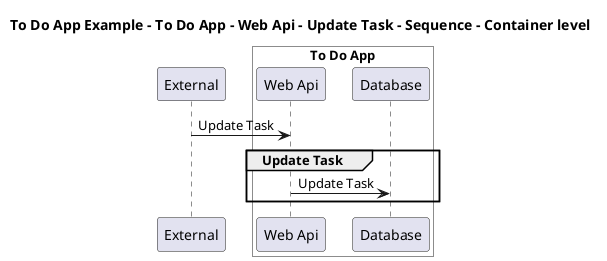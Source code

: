 @startuml

title To Do App Example - To Do App - Web Api - Update Task - Sequence - Container level

participant "External" as C4InterFlow.SoftwareSystems.ExternalSystem

box "To Do App" #White
    participant "Web Api" as ToDoAppExample.SoftwareSystems.ToDoApp.Containers.WebApi
    participant "Database" as ToDoAppExample.SoftwareSystems.ToDoApp.Containers.Database
end box


C4InterFlow.SoftwareSystems.ExternalSystem -> ToDoAppExample.SoftwareSystems.ToDoApp.Containers.WebApi : Update Task
group Update Task
ToDoAppExample.SoftwareSystems.ToDoApp.Containers.WebApi -> ToDoAppExample.SoftwareSystems.ToDoApp.Containers.Database : Update Task
end


@enduml
